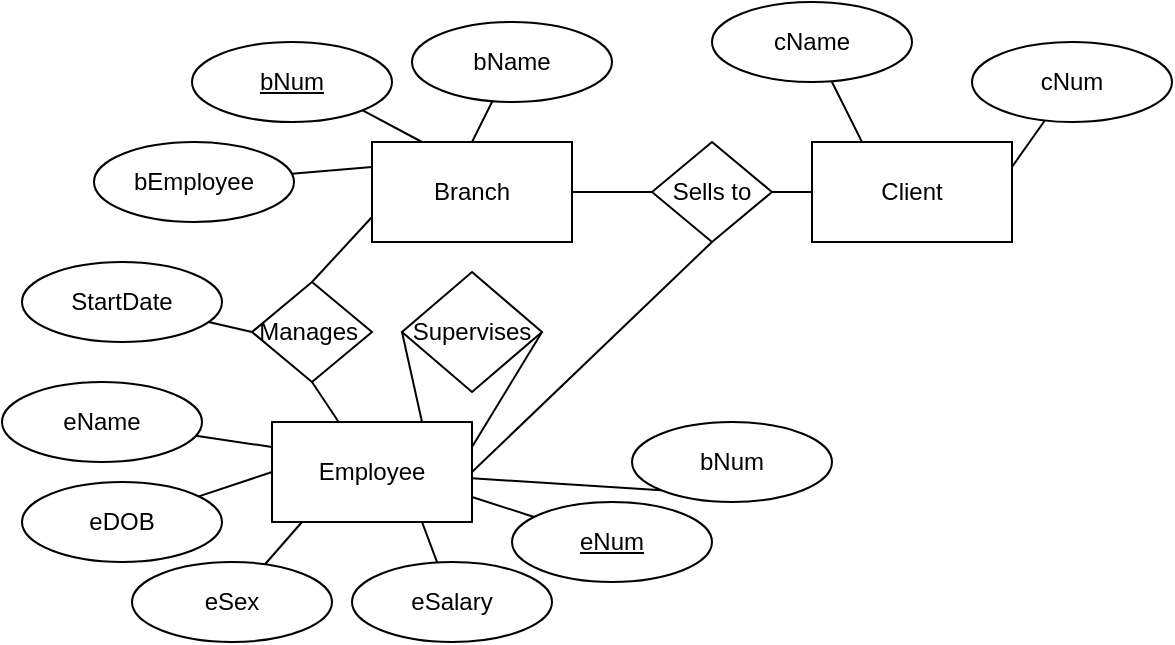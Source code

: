 <mxfile version="24.8.3">
  <diagram id="R2lEEEUBdFMjLlhIrx00" name="Page-1">
    <mxGraphModel dx="399" dy="213" grid="1" gridSize="10" guides="1" tooltips="1" connect="1" arrows="1" fold="1" page="1" pageScale="1" pageWidth="850" pageHeight="1100" math="0" shadow="0" extFonts="Permanent Marker^https://fonts.googleapis.com/css?family=Permanent+Marker">
      <root>
        <mxCell id="0" />
        <mxCell id="1" parent="0" />
        <mxCell id="Oi1S64GzBulodLDOKAPP-33" style="edgeStyle=orthogonalEdgeStyle;rounded=0;orthogonalLoop=1;jettySize=auto;html=1;entryX=0;entryY=0.5;entryDx=0;entryDy=0;endArrow=none;endFill=0;" edge="1" parent="1" source="Oi1S64GzBulodLDOKAPP-1" target="Oi1S64GzBulodLDOKAPP-32">
          <mxGeometry relative="1" as="geometry" />
        </mxCell>
        <mxCell id="Oi1S64GzBulodLDOKAPP-1" value="Branch" style="html=1;dashed=0;whiteSpace=wrap;" vertex="1" parent="1">
          <mxGeometry x="270" y="100" width="100" height="50" as="geometry" />
        </mxCell>
        <mxCell id="Oi1S64GzBulodLDOKAPP-12" style="rounded=0;orthogonalLoop=1;jettySize=auto;html=1;exitX=1;exitY=1;exitDx=0;exitDy=0;entryX=0.25;entryY=0;entryDx=0;entryDy=0;endArrow=none;endFill=0;" edge="1" parent="1" source="Oi1S64GzBulodLDOKAPP-2" target="Oi1S64GzBulodLDOKAPP-1">
          <mxGeometry relative="1" as="geometry" />
        </mxCell>
        <mxCell id="Oi1S64GzBulodLDOKAPP-2" value="&lt;u&gt;bNum&lt;/u&gt;" style="ellipse;whiteSpace=wrap;html=1;align=center;" vertex="1" parent="1">
          <mxGeometry x="180" y="50" width="100" height="40" as="geometry" />
        </mxCell>
        <mxCell id="Oi1S64GzBulodLDOKAPP-14" style="rounded=0;orthogonalLoop=1;jettySize=auto;html=1;entryX=0.5;entryY=0;entryDx=0;entryDy=0;endArrow=none;endFill=0;" edge="1" parent="1" source="Oi1S64GzBulodLDOKAPP-3" target="Oi1S64GzBulodLDOKAPP-1">
          <mxGeometry relative="1" as="geometry" />
        </mxCell>
        <mxCell id="Oi1S64GzBulodLDOKAPP-3" value="bName" style="ellipse;whiteSpace=wrap;html=1;align=center;" vertex="1" parent="1">
          <mxGeometry x="290" y="40" width="100" height="40" as="geometry" />
        </mxCell>
        <mxCell id="Oi1S64GzBulodLDOKAPP-11" style="rounded=0;orthogonalLoop=1;jettySize=auto;html=1;entryX=0;entryY=0.25;entryDx=0;entryDy=0;endArrow=none;endFill=0;" edge="1" parent="1" source="Oi1S64GzBulodLDOKAPP-4" target="Oi1S64GzBulodLDOKAPP-1">
          <mxGeometry relative="1" as="geometry" />
        </mxCell>
        <mxCell id="Oi1S64GzBulodLDOKAPP-4" value="bEmployee" style="ellipse;whiteSpace=wrap;html=1;align=center;" vertex="1" parent="1">
          <mxGeometry x="131" y="100" width="100" height="40" as="geometry" />
        </mxCell>
        <mxCell id="Oi1S64GzBulodLDOKAPP-34" style="rounded=0;orthogonalLoop=1;jettySize=auto;html=1;entryX=1;entryY=0.5;entryDx=0;entryDy=0;endArrow=none;endFill=0;" edge="1" parent="1" source="Oi1S64GzBulodLDOKAPP-5" target="Oi1S64GzBulodLDOKAPP-32">
          <mxGeometry relative="1" as="geometry" />
        </mxCell>
        <mxCell id="Oi1S64GzBulodLDOKAPP-5" value="Client" style="html=1;dashed=0;whiteSpace=wrap;" vertex="1" parent="1">
          <mxGeometry x="490" y="100" width="100" height="50" as="geometry" />
        </mxCell>
        <mxCell id="Oi1S64GzBulodLDOKAPP-35" style="edgeStyle=none;rounded=0;orthogonalLoop=1;jettySize=auto;html=1;entryX=0.25;entryY=0;entryDx=0;entryDy=0;endArrow=none;endFill=0;" edge="1" parent="1" source="Oi1S64GzBulodLDOKAPP-7" target="Oi1S64GzBulodLDOKAPP-5">
          <mxGeometry relative="1" as="geometry" />
        </mxCell>
        <mxCell id="Oi1S64GzBulodLDOKAPP-7" value="cName" style="ellipse;whiteSpace=wrap;html=1;align=center;" vertex="1" parent="1">
          <mxGeometry x="440" y="30" width="100" height="40" as="geometry" />
        </mxCell>
        <mxCell id="Oi1S64GzBulodLDOKAPP-36" style="edgeStyle=none;rounded=0;orthogonalLoop=1;jettySize=auto;html=1;entryX=1;entryY=0.25;entryDx=0;entryDy=0;endArrow=none;endFill=0;" edge="1" parent="1" source="Oi1S64GzBulodLDOKAPP-8" target="Oi1S64GzBulodLDOKAPP-5">
          <mxGeometry relative="1" as="geometry" />
        </mxCell>
        <mxCell id="Oi1S64GzBulodLDOKAPP-8" value="cNum" style="ellipse;whiteSpace=wrap;html=1;align=center;" vertex="1" parent="1">
          <mxGeometry x="570" y="50" width="100" height="40" as="geometry" />
        </mxCell>
        <mxCell id="Oi1S64GzBulodLDOKAPP-38" style="edgeStyle=none;rounded=0;orthogonalLoop=1;jettySize=auto;html=1;exitX=0.75;exitY=0;exitDx=0;exitDy=0;entryX=0;entryY=0.5;entryDx=0;entryDy=0;endArrow=none;endFill=0;" edge="1" parent="1" source="Oi1S64GzBulodLDOKAPP-9" target="Oi1S64GzBulodLDOKAPP-37">
          <mxGeometry relative="1" as="geometry" />
        </mxCell>
        <mxCell id="Oi1S64GzBulodLDOKAPP-39" style="edgeStyle=none;rounded=0;orthogonalLoop=1;jettySize=auto;html=1;exitX=1;exitY=0.25;exitDx=0;exitDy=0;entryX=1;entryY=0.5;entryDx=0;entryDy=0;endArrow=none;endFill=0;" edge="1" parent="1" source="Oi1S64GzBulodLDOKAPP-9" target="Oi1S64GzBulodLDOKAPP-37">
          <mxGeometry relative="1" as="geometry">
            <mxPoint x="340" y="240.0" as="targetPoint" />
          </mxGeometry>
        </mxCell>
        <mxCell id="Oi1S64GzBulodLDOKAPP-41" style="edgeStyle=none;rounded=0;orthogonalLoop=1;jettySize=auto;html=1;entryX=0;entryY=1;entryDx=0;entryDy=0;endArrow=none;endFill=0;" edge="1" parent="1" source="Oi1S64GzBulodLDOKAPP-9" target="Oi1S64GzBulodLDOKAPP-40">
          <mxGeometry relative="1" as="geometry" />
        </mxCell>
        <mxCell id="Oi1S64GzBulodLDOKAPP-42" style="edgeStyle=none;rounded=0;orthogonalLoop=1;jettySize=auto;html=1;entryX=0.5;entryY=1;entryDx=0;entryDy=0;exitX=1;exitY=0.5;exitDx=0;exitDy=0;endArrow=none;endFill=0;" edge="1" parent="1" source="Oi1S64GzBulodLDOKAPP-9" target="Oi1S64GzBulodLDOKAPP-32">
          <mxGeometry relative="1" as="geometry" />
        </mxCell>
        <mxCell id="Oi1S64GzBulodLDOKAPP-9" value="Employee" style="html=1;dashed=0;whiteSpace=wrap;" vertex="1" parent="1">
          <mxGeometry x="220" y="240" width="100" height="50" as="geometry" />
        </mxCell>
        <mxCell id="Oi1S64GzBulodLDOKAPP-20" style="rounded=0;orthogonalLoop=1;jettySize=auto;html=1;entryX=0;entryY=0.25;entryDx=0;entryDy=0;endArrow=none;endFill=0;" edge="1" parent="1" source="Oi1S64GzBulodLDOKAPP-10" target="Oi1S64GzBulodLDOKAPP-9">
          <mxGeometry relative="1" as="geometry" />
        </mxCell>
        <mxCell id="Oi1S64GzBulodLDOKAPP-10" value="eName" style="ellipse;whiteSpace=wrap;html=1;align=center;" vertex="1" parent="1">
          <mxGeometry x="85" y="220" width="100" height="40" as="geometry" />
        </mxCell>
        <mxCell id="Oi1S64GzBulodLDOKAPP-21" style="rounded=0;orthogonalLoop=1;jettySize=auto;html=1;entryX=0;entryY=0.5;entryDx=0;entryDy=0;endArrow=none;endFill=0;" edge="1" parent="1" source="Oi1S64GzBulodLDOKAPP-15" target="Oi1S64GzBulodLDOKAPP-9">
          <mxGeometry relative="1" as="geometry" />
        </mxCell>
        <mxCell id="Oi1S64GzBulodLDOKAPP-15" value="eDOB" style="ellipse;whiteSpace=wrap;html=1;align=center;" vertex="1" parent="1">
          <mxGeometry x="95" y="270" width="100" height="40" as="geometry" />
        </mxCell>
        <mxCell id="Oi1S64GzBulodLDOKAPP-24" style="rounded=0;orthogonalLoop=1;jettySize=auto;html=1;endArrow=none;endFill=0;" edge="1" parent="1" source="Oi1S64GzBulodLDOKAPP-16">
          <mxGeometry relative="1" as="geometry">
            <mxPoint x="235.0" y="290" as="targetPoint" />
          </mxGeometry>
        </mxCell>
        <mxCell id="Oi1S64GzBulodLDOKAPP-16" value="eSex" style="ellipse;whiteSpace=wrap;html=1;align=center;" vertex="1" parent="1">
          <mxGeometry x="150" y="310" width="100" height="40" as="geometry" />
        </mxCell>
        <mxCell id="Oi1S64GzBulodLDOKAPP-23" style="rounded=0;orthogonalLoop=1;jettySize=auto;html=1;entryX=0.75;entryY=1;entryDx=0;entryDy=0;endArrow=none;endFill=0;" edge="1" parent="1" source="Oi1S64GzBulodLDOKAPP-17" target="Oi1S64GzBulodLDOKAPP-9">
          <mxGeometry relative="1" as="geometry" />
        </mxCell>
        <mxCell id="Oi1S64GzBulodLDOKAPP-17" value="eSalary" style="ellipse;whiteSpace=wrap;html=1;align=center;" vertex="1" parent="1">
          <mxGeometry x="260" y="310" width="100" height="40" as="geometry" />
        </mxCell>
        <mxCell id="Oi1S64GzBulodLDOKAPP-22" style="rounded=0;orthogonalLoop=1;jettySize=auto;html=1;entryX=1;entryY=0.75;entryDx=0;entryDy=0;endArrow=none;endFill=0;" edge="1" parent="1" source="Oi1S64GzBulodLDOKAPP-18" target="Oi1S64GzBulodLDOKAPP-9">
          <mxGeometry relative="1" as="geometry" />
        </mxCell>
        <mxCell id="Oi1S64GzBulodLDOKAPP-18" value="&lt;u&gt;eNum&lt;/u&gt;" style="ellipse;whiteSpace=wrap;html=1;align=center;" vertex="1" parent="1">
          <mxGeometry x="340" y="280" width="100" height="40" as="geometry" />
        </mxCell>
        <mxCell id="Oi1S64GzBulodLDOKAPP-29" style="rounded=0;orthogonalLoop=1;jettySize=auto;html=1;entryX=0;entryY=0.75;entryDx=0;entryDy=0;endArrow=none;endFill=0;exitX=0.5;exitY=0;exitDx=0;exitDy=0;" edge="1" parent="1" source="Oi1S64GzBulodLDOKAPP-25" target="Oi1S64GzBulodLDOKAPP-1">
          <mxGeometry relative="1" as="geometry" />
        </mxCell>
        <mxCell id="Oi1S64GzBulodLDOKAPP-25" value="Manages&amp;nbsp;" style="shape=rhombus;html=1;dashed=0;whiteSpace=wrap;perimeter=rhombusPerimeter;" vertex="1" parent="1">
          <mxGeometry x="210" y="170" width="60" height="50" as="geometry" />
        </mxCell>
        <mxCell id="Oi1S64GzBulodLDOKAPP-28" style="rounded=0;orthogonalLoop=1;jettySize=auto;html=1;entryX=0.5;entryY=1;entryDx=0;entryDy=0;endArrow=none;endFill=0;" edge="1" parent="1" source="Oi1S64GzBulodLDOKAPP-9" target="Oi1S64GzBulodLDOKAPP-25">
          <mxGeometry relative="1" as="geometry" />
        </mxCell>
        <mxCell id="Oi1S64GzBulodLDOKAPP-31" style="rounded=0;orthogonalLoop=1;jettySize=auto;html=1;entryX=0;entryY=0.5;entryDx=0;entryDy=0;endArrow=none;endFill=0;" edge="1" parent="1" source="Oi1S64GzBulodLDOKAPP-30" target="Oi1S64GzBulodLDOKAPP-25">
          <mxGeometry relative="1" as="geometry" />
        </mxCell>
        <mxCell id="Oi1S64GzBulodLDOKAPP-30" value="StartDate" style="ellipse;whiteSpace=wrap;html=1;align=center;" vertex="1" parent="1">
          <mxGeometry x="95" y="160" width="100" height="40" as="geometry" />
        </mxCell>
        <mxCell id="Oi1S64GzBulodLDOKAPP-32" value="Sells to" style="shape=rhombus;html=1;dashed=0;whiteSpace=wrap;perimeter=rhombusPerimeter;" vertex="1" parent="1">
          <mxGeometry x="410" y="100" width="60" height="50" as="geometry" />
        </mxCell>
        <mxCell id="Oi1S64GzBulodLDOKAPP-37" value="Supervises" style="shape=rhombus;html=1;dashed=0;whiteSpace=wrap;perimeter=rhombusPerimeter;" vertex="1" parent="1">
          <mxGeometry x="285" y="165" width="70" height="60" as="geometry" />
        </mxCell>
        <mxCell id="Oi1S64GzBulodLDOKAPP-40" value="bNum" style="ellipse;whiteSpace=wrap;html=1;align=center;" vertex="1" parent="1">
          <mxGeometry x="400" y="240" width="100" height="40" as="geometry" />
        </mxCell>
      </root>
    </mxGraphModel>
  </diagram>
</mxfile>
